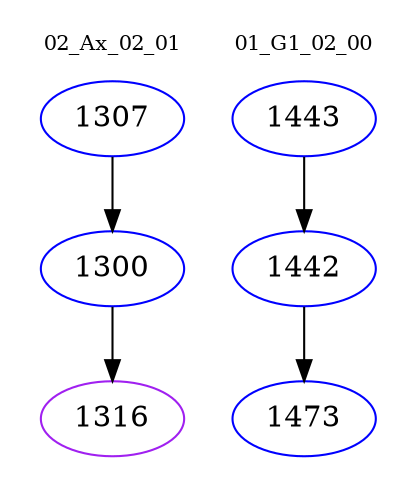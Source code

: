 digraph{
subgraph cluster_0 {
color = white
label = "02_Ax_02_01";
fontsize=10;
T0_1307 [label="1307", color="blue"]
T0_1307 -> T0_1300 [color="black"]
T0_1300 [label="1300", color="blue"]
T0_1300 -> T0_1316 [color="black"]
T0_1316 [label="1316", color="purple"]
}
subgraph cluster_1 {
color = white
label = "01_G1_02_00";
fontsize=10;
T1_1443 [label="1443", color="blue"]
T1_1443 -> T1_1442 [color="black"]
T1_1442 [label="1442", color="blue"]
T1_1442 -> T1_1473 [color="black"]
T1_1473 [label="1473", color="blue"]
}
}
